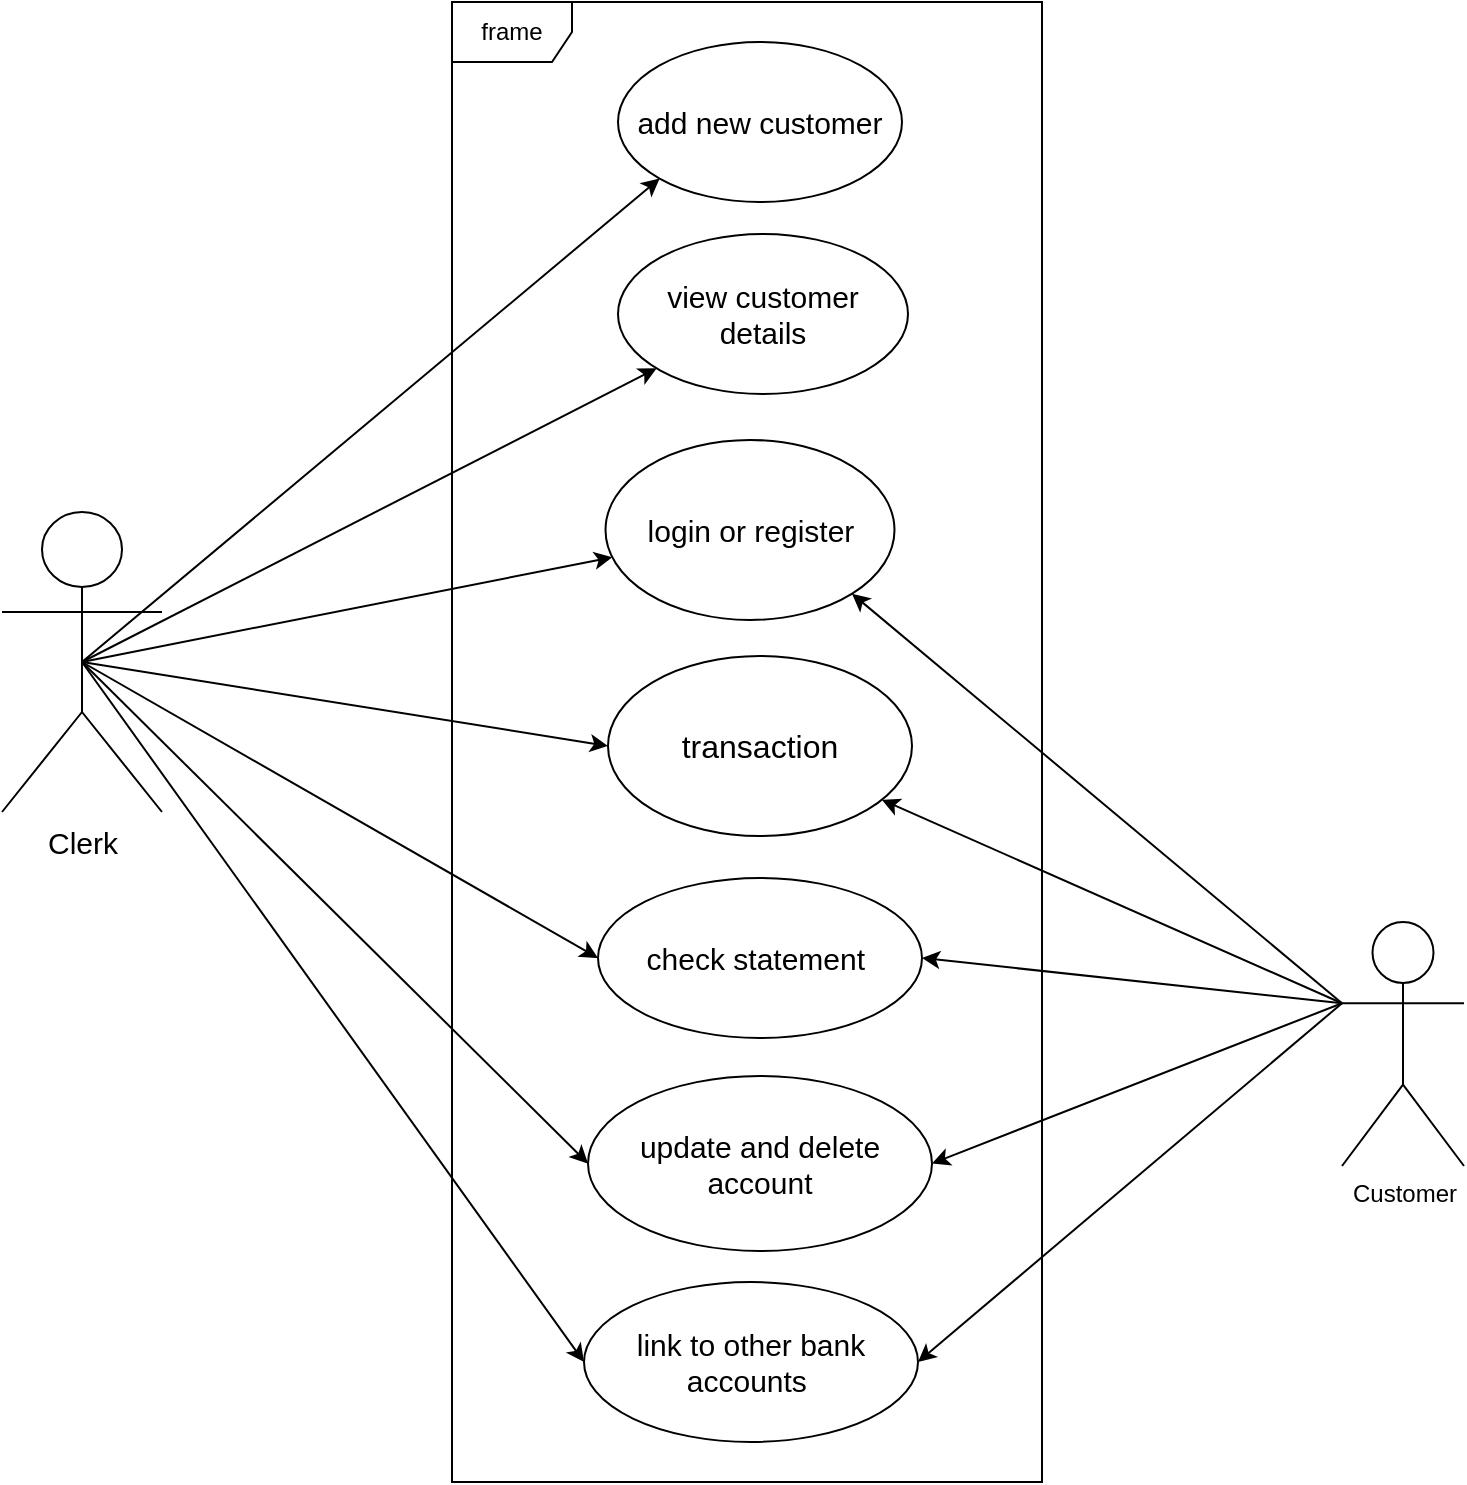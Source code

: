 <mxfile>
    <diagram id="Kkcy6M2pXXjt-FFrng_K" name="Page-1">
        <mxGraphModel dx="1078" dy="787" grid="1" gridSize="10" guides="1" tooltips="1" connect="1" arrows="1" fold="1" page="1" pageScale="1" pageWidth="850" pageHeight="1100" math="0" shadow="0">
            <root>
                <mxCell id="0"/>
                <mxCell id="1" parent="0"/>
                <mxCell id="5" value="frame" style="shape=umlFrame;whiteSpace=wrap;html=1;" parent="1" vertex="1">
                    <mxGeometry x="275" y="220" width="295" height="740" as="geometry"/>
                </mxCell>
                <mxCell id="6" value="&lt;font style=&quot;font-size: 15px;&quot;&gt;login or register&lt;/font&gt;" style="ellipse;whiteSpace=wrap;html=1;" parent="1" vertex="1">
                    <mxGeometry x="351.75" y="438.98" width="144.5" height="90" as="geometry"/>
                </mxCell>
                <mxCell id="7" value="&lt;font style=&quot;font-size: 16px;&quot;&gt;transaction&lt;/font&gt;" style="ellipse;whiteSpace=wrap;html=1;" parent="1" vertex="1">
                    <mxGeometry x="353" y="547" width="152" height="90" as="geometry"/>
                </mxCell>
                <mxCell id="8" value="&lt;font style=&quot;font-size: 15px;&quot;&gt;check statement&amp;nbsp;&lt;/font&gt;" style="ellipse;whiteSpace=wrap;html=1;" parent="1" vertex="1">
                    <mxGeometry x="348" y="658" width="162" height="80" as="geometry"/>
                </mxCell>
                <mxCell id="9" value="&lt;font style=&quot;font-size: 15px;&quot;&gt;update and delete account&lt;/font&gt;" style="ellipse;whiteSpace=wrap;html=1;" parent="1" vertex="1">
                    <mxGeometry x="343" y="757" width="172" height="87.5" as="geometry"/>
                </mxCell>
                <mxCell id="13" value="&lt;font style=&quot;font-size: 15px;&quot;&gt;link to other bank accounts&amp;nbsp;&lt;/font&gt;" style="ellipse;whiteSpace=wrap;html=1;" parent="1" vertex="1">
                    <mxGeometry x="341" y="860" width="167" height="80" as="geometry"/>
                </mxCell>
                <mxCell id="26" value="&lt;font style=&quot;font-size: 15px;&quot;&gt;add new customer&lt;/font&gt;" style="ellipse;whiteSpace=wrap;html=1;" vertex="1" parent="1">
                    <mxGeometry x="358" y="240" width="142" height="80" as="geometry"/>
                </mxCell>
                <mxCell id="50" style="edgeStyle=none;html=1;exitX=0;exitY=0.333;exitDx=0;exitDy=0;exitPerimeter=0;entryX=1;entryY=1;entryDx=0;entryDy=0;fontSize=15;" edge="1" parent="1" source="2" target="6">
                    <mxGeometry relative="1" as="geometry"/>
                </mxCell>
                <mxCell id="51" style="edgeStyle=none;html=1;exitX=0;exitY=0.333;exitDx=0;exitDy=0;exitPerimeter=0;fontSize=15;" edge="1" parent="1" source="2" target="7">
                    <mxGeometry relative="1" as="geometry"/>
                </mxCell>
                <mxCell id="52" style="edgeStyle=none;html=1;exitX=0;exitY=0.333;exitDx=0;exitDy=0;exitPerimeter=0;entryX=1;entryY=0.5;entryDx=0;entryDy=0;fontSize=15;" edge="1" parent="1" source="2" target="8">
                    <mxGeometry relative="1" as="geometry"/>
                </mxCell>
                <mxCell id="53" style="edgeStyle=none;html=1;exitX=0;exitY=0.333;exitDx=0;exitDy=0;exitPerimeter=0;entryX=1;entryY=0.5;entryDx=0;entryDy=0;fontSize=15;" edge="1" parent="1" source="2" target="9">
                    <mxGeometry relative="1" as="geometry"/>
                </mxCell>
                <mxCell id="54" style="edgeStyle=none;html=1;exitX=0;exitY=0.333;exitDx=0;exitDy=0;exitPerimeter=0;entryX=1;entryY=0.5;entryDx=0;entryDy=0;fontSize=15;" edge="1" parent="1" source="2" target="13">
                    <mxGeometry relative="1" as="geometry"/>
                </mxCell>
                <mxCell id="2" value="Customer" style="shape=umlActor;verticalLabelPosition=bottom;verticalAlign=top;html=1;" parent="1" vertex="1">
                    <mxGeometry x="720" y="680" width="61" height="122" as="geometry"/>
                </mxCell>
                <mxCell id="29" value="&lt;font style=&quot;font-size: 15px;&quot;&gt;view customer details&lt;/font&gt;" style="ellipse;whiteSpace=wrap;html=1;" vertex="1" parent="1">
                    <mxGeometry x="358" y="336" width="145" height="80" as="geometry"/>
                </mxCell>
                <mxCell id="43" style="edgeStyle=none;html=1;exitX=0.5;exitY=0.5;exitDx=0;exitDy=0;exitPerimeter=0;entryX=0;entryY=1;entryDx=0;entryDy=0;fontSize=15;" edge="1" parent="1" source="42" target="26">
                    <mxGeometry relative="1" as="geometry"/>
                </mxCell>
                <mxCell id="44" style="edgeStyle=none;html=1;exitX=0.5;exitY=0.5;exitDx=0;exitDy=0;exitPerimeter=0;fontSize=15;" edge="1" parent="1" source="42" target="29">
                    <mxGeometry relative="1" as="geometry"/>
                </mxCell>
                <mxCell id="45" style="edgeStyle=none;html=1;exitX=0.5;exitY=0.5;exitDx=0;exitDy=0;exitPerimeter=0;fontSize=15;" edge="1" parent="1" source="42" target="6">
                    <mxGeometry relative="1" as="geometry"/>
                </mxCell>
                <mxCell id="46" style="edgeStyle=none;html=1;exitX=0.5;exitY=0.5;exitDx=0;exitDy=0;exitPerimeter=0;entryX=0;entryY=0.5;entryDx=0;entryDy=0;fontSize=15;" edge="1" parent="1" source="42" target="7">
                    <mxGeometry relative="1" as="geometry"/>
                </mxCell>
                <mxCell id="47" style="edgeStyle=none;html=1;exitX=0.5;exitY=0.5;exitDx=0;exitDy=0;exitPerimeter=0;entryX=0;entryY=0.5;entryDx=0;entryDy=0;fontSize=15;" edge="1" parent="1" source="42" target="8">
                    <mxGeometry relative="1" as="geometry"/>
                </mxCell>
                <mxCell id="48" style="edgeStyle=none;html=1;exitX=0.5;exitY=0.5;exitDx=0;exitDy=0;exitPerimeter=0;entryX=0;entryY=0.5;entryDx=0;entryDy=0;fontSize=15;" edge="1" parent="1" source="42" target="9">
                    <mxGeometry relative="1" as="geometry"/>
                </mxCell>
                <mxCell id="49" style="edgeStyle=none;html=1;exitX=0.5;exitY=0.5;exitDx=0;exitDy=0;exitPerimeter=0;entryX=0;entryY=0.5;entryDx=0;entryDy=0;fontSize=15;" edge="1" parent="1" source="42" target="13">
                    <mxGeometry relative="1" as="geometry"/>
                </mxCell>
                <mxCell id="42" value="Clerk" style="shape=umlActor;html=1;verticalLabelPosition=bottom;verticalAlign=top;align=center;fontSize=15;" vertex="1" parent="1">
                    <mxGeometry x="50" y="475" width="80" height="150" as="geometry"/>
                </mxCell>
            </root>
        </mxGraphModel>
    </diagram>
</mxfile>